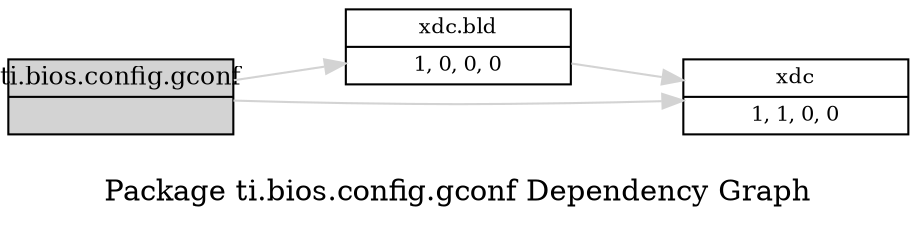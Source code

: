 digraph dependencies {
    label="\nPackage ti.bios.config.gconf Dependency Graph";
    size="7.5,10";
    rankdir=LR;
    ranksep=".75";
    concentrate="true";
    node [fixedsize=true, width=1.5, style=filled, color=black];
    node [font=Helvetica, fontsize=12, fillcolor=lightgrey];
    ti_bios_config_gconf [shape=record,label="ti.bios.config.gconf|", URL="package.rel.xml"];
    node [fontsize=10, fillcolor=white];

    edge [style=solid, color=blue]

    edge [style=solid, color=lightgrey]
    xdc_bld [shape=record,label="xdc.bld|1, 0, 0, 0", URL="../../../../../../../../../../toolsrc/library/vendors2005/xdc/xdcdist-d24/Solaris/packages/xdc/bld/package/package.rel.svg"];
    ti_bios_config_gconf -> xdc_bld;
    xdc [shape=record,label="xdc|1, 1, 0, 0", URL="../../../../../../../../../../toolsrc/library/vendors2005/xdc/xdcdist-d24/Solaris/packages/xdc/package/package.rel.svg"];
    ti_bios_config_gconf -> xdc;

    edge [style=solid, color=blue]

    edge [style=solid, color=lightgrey]

    edge [style=solid, color=blue]

    edge [style=solid, color=lightgrey]
    xdc_bld -> xdc;
}
